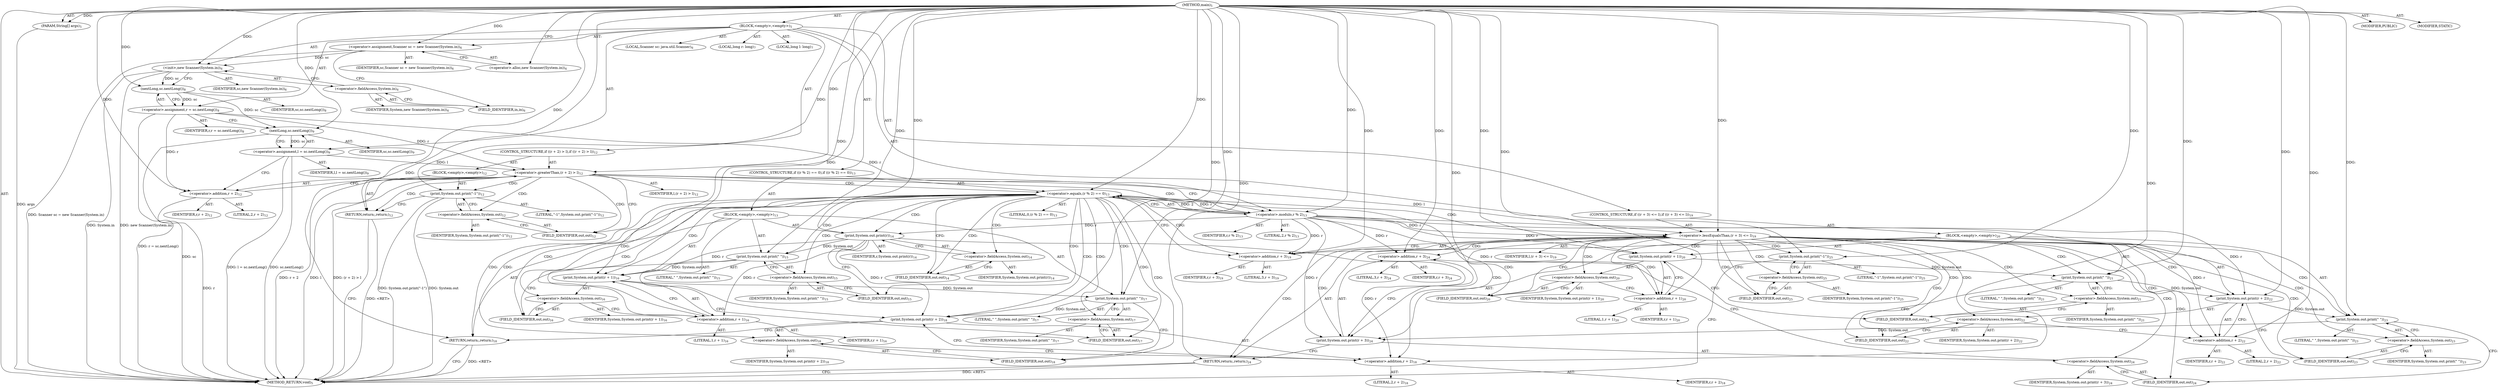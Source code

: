 digraph "main" {  
"19" [label = <(METHOD,main)<SUB>5</SUB>> ]
"20" [label = <(PARAM,String[] args)<SUB>5</SUB>> ]
"21" [label = <(BLOCK,&lt;empty&gt;,&lt;empty&gt;)<SUB>5</SUB>> ]
"4" [label = <(LOCAL,Scanner sc: java.util.Scanner)<SUB>6</SUB>> ]
"22" [label = <(&lt;operator&gt;.assignment,Scanner sc = new Scanner(System.in))<SUB>6</SUB>> ]
"23" [label = <(IDENTIFIER,sc,Scanner sc = new Scanner(System.in))<SUB>6</SUB>> ]
"24" [label = <(&lt;operator&gt;.alloc,new Scanner(System.in))<SUB>6</SUB>> ]
"25" [label = <(&lt;init&gt;,new Scanner(System.in))<SUB>6</SUB>> ]
"3" [label = <(IDENTIFIER,sc,new Scanner(System.in))<SUB>6</SUB>> ]
"26" [label = <(&lt;operator&gt;.fieldAccess,System.in)<SUB>6</SUB>> ]
"27" [label = <(IDENTIFIER,System,new Scanner(System.in))<SUB>6</SUB>> ]
"28" [label = <(FIELD_IDENTIFIER,in,in)<SUB>6</SUB>> ]
"29" [label = <(LOCAL,long r: long)<SUB>7</SUB>> ]
"30" [label = <(LOCAL,long l: long)<SUB>7</SUB>> ]
"31" [label = <(&lt;operator&gt;.assignment,r = sc.nextLong())<SUB>8</SUB>> ]
"32" [label = <(IDENTIFIER,r,r = sc.nextLong())<SUB>8</SUB>> ]
"33" [label = <(nextLong,sc.nextLong())<SUB>8</SUB>> ]
"34" [label = <(IDENTIFIER,sc,sc.nextLong())<SUB>8</SUB>> ]
"35" [label = <(&lt;operator&gt;.assignment,l = sc.nextLong())<SUB>9</SUB>> ]
"36" [label = <(IDENTIFIER,l,l = sc.nextLong())<SUB>9</SUB>> ]
"37" [label = <(nextLong,sc.nextLong())<SUB>9</SUB>> ]
"38" [label = <(IDENTIFIER,sc,sc.nextLong())<SUB>9</SUB>> ]
"39" [label = <(CONTROL_STRUCTURE,if ((r + 2) &gt; l),if ((r + 2) &gt; l))<SUB>12</SUB>> ]
"40" [label = <(&lt;operator&gt;.greaterThan,(r + 2) &gt; l)<SUB>12</SUB>> ]
"41" [label = <(&lt;operator&gt;.addition,r + 2)<SUB>12</SUB>> ]
"42" [label = <(IDENTIFIER,r,r + 2)<SUB>12</SUB>> ]
"43" [label = <(LITERAL,2,r + 2)<SUB>12</SUB>> ]
"44" [label = <(IDENTIFIER,l,(r + 2) &gt; l)<SUB>12</SUB>> ]
"45" [label = <(BLOCK,&lt;empty&gt;,&lt;empty&gt;)<SUB>12</SUB>> ]
"46" [label = <(print,System.out.print(&quot;-1&quot;))<SUB>12</SUB>> ]
"47" [label = <(&lt;operator&gt;.fieldAccess,System.out)<SUB>12</SUB>> ]
"48" [label = <(IDENTIFIER,System,System.out.print(&quot;-1&quot;))<SUB>12</SUB>> ]
"49" [label = <(FIELD_IDENTIFIER,out,out)<SUB>12</SUB>> ]
"50" [label = <(LITERAL,&quot;-1&quot;,System.out.print(&quot;-1&quot;))<SUB>12</SUB>> ]
"51" [label = <(RETURN,return;,return;)<SUB>12</SUB>> ]
"52" [label = <(CONTROL_STRUCTURE,if ((r % 2) == 0),if ((r % 2) == 0))<SUB>13</SUB>> ]
"53" [label = <(&lt;operator&gt;.equals,(r % 2) == 0)<SUB>13</SUB>> ]
"54" [label = <(&lt;operator&gt;.modulo,r % 2)<SUB>13</SUB>> ]
"55" [label = <(IDENTIFIER,r,r % 2)<SUB>13</SUB>> ]
"56" [label = <(LITERAL,2,r % 2)<SUB>13</SUB>> ]
"57" [label = <(LITERAL,0,(r % 2) == 0)<SUB>13</SUB>> ]
"58" [label = <(BLOCK,&lt;empty&gt;,&lt;empty&gt;)<SUB>13</SUB>> ]
"59" [label = <(print,System.out.print(r))<SUB>14</SUB>> ]
"60" [label = <(&lt;operator&gt;.fieldAccess,System.out)<SUB>14</SUB>> ]
"61" [label = <(IDENTIFIER,System,System.out.print(r))<SUB>14</SUB>> ]
"62" [label = <(FIELD_IDENTIFIER,out,out)<SUB>14</SUB>> ]
"63" [label = <(IDENTIFIER,r,System.out.print(r))<SUB>14</SUB>> ]
"64" [label = <(print,System.out.print(&quot; &quot;))<SUB>15</SUB>> ]
"65" [label = <(&lt;operator&gt;.fieldAccess,System.out)<SUB>15</SUB>> ]
"66" [label = <(IDENTIFIER,System,System.out.print(&quot; &quot;))<SUB>15</SUB>> ]
"67" [label = <(FIELD_IDENTIFIER,out,out)<SUB>15</SUB>> ]
"68" [label = <(LITERAL,&quot; &quot;,System.out.print(&quot; &quot;))<SUB>15</SUB>> ]
"69" [label = <(print,System.out.print(r + 1))<SUB>16</SUB>> ]
"70" [label = <(&lt;operator&gt;.fieldAccess,System.out)<SUB>16</SUB>> ]
"71" [label = <(IDENTIFIER,System,System.out.print(r + 1))<SUB>16</SUB>> ]
"72" [label = <(FIELD_IDENTIFIER,out,out)<SUB>16</SUB>> ]
"73" [label = <(&lt;operator&gt;.addition,r + 1)<SUB>16</SUB>> ]
"74" [label = <(IDENTIFIER,r,r + 1)<SUB>16</SUB>> ]
"75" [label = <(LITERAL,1,r + 1)<SUB>16</SUB>> ]
"76" [label = <(print,System.out.print(&quot; &quot;))<SUB>17</SUB>> ]
"77" [label = <(&lt;operator&gt;.fieldAccess,System.out)<SUB>17</SUB>> ]
"78" [label = <(IDENTIFIER,System,System.out.print(&quot; &quot;))<SUB>17</SUB>> ]
"79" [label = <(FIELD_IDENTIFIER,out,out)<SUB>17</SUB>> ]
"80" [label = <(LITERAL,&quot; &quot;,System.out.print(&quot; &quot;))<SUB>17</SUB>> ]
"81" [label = <(print,System.out.print(r + 2))<SUB>18</SUB>> ]
"82" [label = <(&lt;operator&gt;.fieldAccess,System.out)<SUB>18</SUB>> ]
"83" [label = <(IDENTIFIER,System,System.out.print(r + 2))<SUB>18</SUB>> ]
"84" [label = <(FIELD_IDENTIFIER,out,out)<SUB>18</SUB>> ]
"85" [label = <(&lt;operator&gt;.addition,r + 2)<SUB>18</SUB>> ]
"86" [label = <(IDENTIFIER,r,r + 2)<SUB>18</SUB>> ]
"87" [label = <(LITERAL,2,r + 2)<SUB>18</SUB>> ]
"88" [label = <(RETURN,return;,return;)<SUB>18</SUB>> ]
"89" [label = <(CONTROL_STRUCTURE,if ((r + 3) &lt;= l),if ((r + 3) &lt;= l))<SUB>19</SUB>> ]
"90" [label = <(&lt;operator&gt;.lessEqualsThan,(r + 3) &lt;= l)<SUB>19</SUB>> ]
"91" [label = <(&lt;operator&gt;.addition,r + 3)<SUB>19</SUB>> ]
"92" [label = <(IDENTIFIER,r,r + 3)<SUB>19</SUB>> ]
"93" [label = <(LITERAL,3,r + 3)<SUB>19</SUB>> ]
"94" [label = <(IDENTIFIER,l,(r + 3) &lt;= l)<SUB>19</SUB>> ]
"95" [label = <(BLOCK,&lt;empty&gt;,&lt;empty&gt;)<SUB>20</SUB>> ]
"96" [label = <(print,System.out.print(r + 1))<SUB>20</SUB>> ]
"97" [label = <(&lt;operator&gt;.fieldAccess,System.out)<SUB>20</SUB>> ]
"98" [label = <(IDENTIFIER,System,System.out.print(r + 1))<SUB>20</SUB>> ]
"99" [label = <(FIELD_IDENTIFIER,out,out)<SUB>20</SUB>> ]
"100" [label = <(&lt;operator&gt;.addition,r + 1)<SUB>20</SUB>> ]
"101" [label = <(IDENTIFIER,r,r + 1)<SUB>20</SUB>> ]
"102" [label = <(LITERAL,1,r + 1)<SUB>20</SUB>> ]
"103" [label = <(print,System.out.print(&quot; &quot;))<SUB>21</SUB>> ]
"104" [label = <(&lt;operator&gt;.fieldAccess,System.out)<SUB>21</SUB>> ]
"105" [label = <(IDENTIFIER,System,System.out.print(&quot; &quot;))<SUB>21</SUB>> ]
"106" [label = <(FIELD_IDENTIFIER,out,out)<SUB>21</SUB>> ]
"107" [label = <(LITERAL,&quot; &quot;,System.out.print(&quot; &quot;))<SUB>21</SUB>> ]
"108" [label = <(print,System.out.print(r + 2))<SUB>22</SUB>> ]
"109" [label = <(&lt;operator&gt;.fieldAccess,System.out)<SUB>22</SUB>> ]
"110" [label = <(IDENTIFIER,System,System.out.print(r + 2))<SUB>22</SUB>> ]
"111" [label = <(FIELD_IDENTIFIER,out,out)<SUB>22</SUB>> ]
"112" [label = <(&lt;operator&gt;.addition,r + 2)<SUB>22</SUB>> ]
"113" [label = <(IDENTIFIER,r,r + 2)<SUB>22</SUB>> ]
"114" [label = <(LITERAL,2,r + 2)<SUB>22</SUB>> ]
"115" [label = <(print,System.out.print(&quot; &quot;))<SUB>23</SUB>> ]
"116" [label = <(&lt;operator&gt;.fieldAccess,System.out)<SUB>23</SUB>> ]
"117" [label = <(IDENTIFIER,System,System.out.print(&quot; &quot;))<SUB>23</SUB>> ]
"118" [label = <(FIELD_IDENTIFIER,out,out)<SUB>23</SUB>> ]
"119" [label = <(LITERAL,&quot; &quot;,System.out.print(&quot; &quot;))<SUB>23</SUB>> ]
"120" [label = <(print,System.out.print(r + 3))<SUB>24</SUB>> ]
"121" [label = <(&lt;operator&gt;.fieldAccess,System.out)<SUB>24</SUB>> ]
"122" [label = <(IDENTIFIER,System,System.out.print(r + 3))<SUB>24</SUB>> ]
"123" [label = <(FIELD_IDENTIFIER,out,out)<SUB>24</SUB>> ]
"124" [label = <(&lt;operator&gt;.addition,r + 3)<SUB>24</SUB>> ]
"125" [label = <(IDENTIFIER,r,r + 3)<SUB>24</SUB>> ]
"126" [label = <(LITERAL,3,r + 3)<SUB>24</SUB>> ]
"127" [label = <(RETURN,return;,return;)<SUB>24</SUB>> ]
"128" [label = <(print,System.out.print(&quot;-1&quot;))<SUB>25</SUB>> ]
"129" [label = <(&lt;operator&gt;.fieldAccess,System.out)<SUB>25</SUB>> ]
"130" [label = <(IDENTIFIER,System,System.out.print(&quot;-1&quot;))<SUB>25</SUB>> ]
"131" [label = <(FIELD_IDENTIFIER,out,out)<SUB>25</SUB>> ]
"132" [label = <(LITERAL,&quot;-1&quot;,System.out.print(&quot;-1&quot;))<SUB>25</SUB>> ]
"133" [label = <(MODIFIER,PUBLIC)> ]
"134" [label = <(MODIFIER,STATIC)> ]
"135" [label = <(METHOD_RETURN,void)<SUB>5</SUB>> ]
  "19" -> "20"  [ label = "AST: "] 
  "19" -> "21"  [ label = "AST: "] 
  "19" -> "133"  [ label = "AST: "] 
  "19" -> "134"  [ label = "AST: "] 
  "19" -> "135"  [ label = "AST: "] 
  "21" -> "4"  [ label = "AST: "] 
  "21" -> "22"  [ label = "AST: "] 
  "21" -> "25"  [ label = "AST: "] 
  "21" -> "29"  [ label = "AST: "] 
  "21" -> "30"  [ label = "AST: "] 
  "21" -> "31"  [ label = "AST: "] 
  "21" -> "35"  [ label = "AST: "] 
  "21" -> "39"  [ label = "AST: "] 
  "21" -> "52"  [ label = "AST: "] 
  "21" -> "89"  [ label = "AST: "] 
  "21" -> "128"  [ label = "AST: "] 
  "22" -> "23"  [ label = "AST: "] 
  "22" -> "24"  [ label = "AST: "] 
  "25" -> "3"  [ label = "AST: "] 
  "25" -> "26"  [ label = "AST: "] 
  "26" -> "27"  [ label = "AST: "] 
  "26" -> "28"  [ label = "AST: "] 
  "31" -> "32"  [ label = "AST: "] 
  "31" -> "33"  [ label = "AST: "] 
  "33" -> "34"  [ label = "AST: "] 
  "35" -> "36"  [ label = "AST: "] 
  "35" -> "37"  [ label = "AST: "] 
  "37" -> "38"  [ label = "AST: "] 
  "39" -> "40"  [ label = "AST: "] 
  "39" -> "45"  [ label = "AST: "] 
  "40" -> "41"  [ label = "AST: "] 
  "40" -> "44"  [ label = "AST: "] 
  "41" -> "42"  [ label = "AST: "] 
  "41" -> "43"  [ label = "AST: "] 
  "45" -> "46"  [ label = "AST: "] 
  "45" -> "51"  [ label = "AST: "] 
  "46" -> "47"  [ label = "AST: "] 
  "46" -> "50"  [ label = "AST: "] 
  "47" -> "48"  [ label = "AST: "] 
  "47" -> "49"  [ label = "AST: "] 
  "52" -> "53"  [ label = "AST: "] 
  "52" -> "58"  [ label = "AST: "] 
  "53" -> "54"  [ label = "AST: "] 
  "53" -> "57"  [ label = "AST: "] 
  "54" -> "55"  [ label = "AST: "] 
  "54" -> "56"  [ label = "AST: "] 
  "58" -> "59"  [ label = "AST: "] 
  "58" -> "64"  [ label = "AST: "] 
  "58" -> "69"  [ label = "AST: "] 
  "58" -> "76"  [ label = "AST: "] 
  "58" -> "81"  [ label = "AST: "] 
  "58" -> "88"  [ label = "AST: "] 
  "59" -> "60"  [ label = "AST: "] 
  "59" -> "63"  [ label = "AST: "] 
  "60" -> "61"  [ label = "AST: "] 
  "60" -> "62"  [ label = "AST: "] 
  "64" -> "65"  [ label = "AST: "] 
  "64" -> "68"  [ label = "AST: "] 
  "65" -> "66"  [ label = "AST: "] 
  "65" -> "67"  [ label = "AST: "] 
  "69" -> "70"  [ label = "AST: "] 
  "69" -> "73"  [ label = "AST: "] 
  "70" -> "71"  [ label = "AST: "] 
  "70" -> "72"  [ label = "AST: "] 
  "73" -> "74"  [ label = "AST: "] 
  "73" -> "75"  [ label = "AST: "] 
  "76" -> "77"  [ label = "AST: "] 
  "76" -> "80"  [ label = "AST: "] 
  "77" -> "78"  [ label = "AST: "] 
  "77" -> "79"  [ label = "AST: "] 
  "81" -> "82"  [ label = "AST: "] 
  "81" -> "85"  [ label = "AST: "] 
  "82" -> "83"  [ label = "AST: "] 
  "82" -> "84"  [ label = "AST: "] 
  "85" -> "86"  [ label = "AST: "] 
  "85" -> "87"  [ label = "AST: "] 
  "89" -> "90"  [ label = "AST: "] 
  "89" -> "95"  [ label = "AST: "] 
  "90" -> "91"  [ label = "AST: "] 
  "90" -> "94"  [ label = "AST: "] 
  "91" -> "92"  [ label = "AST: "] 
  "91" -> "93"  [ label = "AST: "] 
  "95" -> "96"  [ label = "AST: "] 
  "95" -> "103"  [ label = "AST: "] 
  "95" -> "108"  [ label = "AST: "] 
  "95" -> "115"  [ label = "AST: "] 
  "95" -> "120"  [ label = "AST: "] 
  "95" -> "127"  [ label = "AST: "] 
  "96" -> "97"  [ label = "AST: "] 
  "96" -> "100"  [ label = "AST: "] 
  "97" -> "98"  [ label = "AST: "] 
  "97" -> "99"  [ label = "AST: "] 
  "100" -> "101"  [ label = "AST: "] 
  "100" -> "102"  [ label = "AST: "] 
  "103" -> "104"  [ label = "AST: "] 
  "103" -> "107"  [ label = "AST: "] 
  "104" -> "105"  [ label = "AST: "] 
  "104" -> "106"  [ label = "AST: "] 
  "108" -> "109"  [ label = "AST: "] 
  "108" -> "112"  [ label = "AST: "] 
  "109" -> "110"  [ label = "AST: "] 
  "109" -> "111"  [ label = "AST: "] 
  "112" -> "113"  [ label = "AST: "] 
  "112" -> "114"  [ label = "AST: "] 
  "115" -> "116"  [ label = "AST: "] 
  "115" -> "119"  [ label = "AST: "] 
  "116" -> "117"  [ label = "AST: "] 
  "116" -> "118"  [ label = "AST: "] 
  "120" -> "121"  [ label = "AST: "] 
  "120" -> "124"  [ label = "AST: "] 
  "121" -> "122"  [ label = "AST: "] 
  "121" -> "123"  [ label = "AST: "] 
  "124" -> "125"  [ label = "AST: "] 
  "124" -> "126"  [ label = "AST: "] 
  "128" -> "129"  [ label = "AST: "] 
  "128" -> "132"  [ label = "AST: "] 
  "129" -> "130"  [ label = "AST: "] 
  "129" -> "131"  [ label = "AST: "] 
  "22" -> "28"  [ label = "CFG: "] 
  "25" -> "33"  [ label = "CFG: "] 
  "31" -> "37"  [ label = "CFG: "] 
  "35" -> "41"  [ label = "CFG: "] 
  "128" -> "135"  [ label = "CFG: "] 
  "24" -> "22"  [ label = "CFG: "] 
  "26" -> "25"  [ label = "CFG: "] 
  "33" -> "31"  [ label = "CFG: "] 
  "37" -> "35"  [ label = "CFG: "] 
  "40" -> "49"  [ label = "CFG: "] 
  "40" -> "54"  [ label = "CFG: "] 
  "53" -> "62"  [ label = "CFG: "] 
  "53" -> "91"  [ label = "CFG: "] 
  "90" -> "99"  [ label = "CFG: "] 
  "90" -> "131"  [ label = "CFG: "] 
  "129" -> "128"  [ label = "CFG: "] 
  "28" -> "26"  [ label = "CFG: "] 
  "41" -> "40"  [ label = "CFG: "] 
  "46" -> "51"  [ label = "CFG: "] 
  "51" -> "135"  [ label = "CFG: "] 
  "54" -> "53"  [ label = "CFG: "] 
  "59" -> "67"  [ label = "CFG: "] 
  "64" -> "72"  [ label = "CFG: "] 
  "69" -> "79"  [ label = "CFG: "] 
  "76" -> "84"  [ label = "CFG: "] 
  "81" -> "88"  [ label = "CFG: "] 
  "88" -> "135"  [ label = "CFG: "] 
  "91" -> "90"  [ label = "CFG: "] 
  "96" -> "106"  [ label = "CFG: "] 
  "103" -> "111"  [ label = "CFG: "] 
  "108" -> "118"  [ label = "CFG: "] 
  "115" -> "123"  [ label = "CFG: "] 
  "120" -> "127"  [ label = "CFG: "] 
  "127" -> "135"  [ label = "CFG: "] 
  "131" -> "129"  [ label = "CFG: "] 
  "47" -> "46"  [ label = "CFG: "] 
  "60" -> "59"  [ label = "CFG: "] 
  "65" -> "64"  [ label = "CFG: "] 
  "70" -> "73"  [ label = "CFG: "] 
  "73" -> "69"  [ label = "CFG: "] 
  "77" -> "76"  [ label = "CFG: "] 
  "82" -> "85"  [ label = "CFG: "] 
  "85" -> "81"  [ label = "CFG: "] 
  "97" -> "100"  [ label = "CFG: "] 
  "100" -> "96"  [ label = "CFG: "] 
  "104" -> "103"  [ label = "CFG: "] 
  "109" -> "112"  [ label = "CFG: "] 
  "112" -> "108"  [ label = "CFG: "] 
  "116" -> "115"  [ label = "CFG: "] 
  "121" -> "124"  [ label = "CFG: "] 
  "124" -> "120"  [ label = "CFG: "] 
  "49" -> "47"  [ label = "CFG: "] 
  "62" -> "60"  [ label = "CFG: "] 
  "67" -> "65"  [ label = "CFG: "] 
  "72" -> "70"  [ label = "CFG: "] 
  "79" -> "77"  [ label = "CFG: "] 
  "84" -> "82"  [ label = "CFG: "] 
  "99" -> "97"  [ label = "CFG: "] 
  "106" -> "104"  [ label = "CFG: "] 
  "111" -> "109"  [ label = "CFG: "] 
  "118" -> "116"  [ label = "CFG: "] 
  "123" -> "121"  [ label = "CFG: "] 
  "19" -> "24"  [ label = "CFG: "] 
  "127" -> "135"  [ label = "DDG: &lt;RET&gt;"] 
  "88" -> "135"  [ label = "DDG: &lt;RET&gt;"] 
  "51" -> "135"  [ label = "DDG: &lt;RET&gt;"] 
  "20" -> "135"  [ label = "DDG: args"] 
  "22" -> "135"  [ label = "DDG: Scanner sc = new Scanner(System.in)"] 
  "25" -> "135"  [ label = "DDG: System.in"] 
  "25" -> "135"  [ label = "DDG: new Scanner(System.in)"] 
  "31" -> "135"  [ label = "DDG: r = sc.nextLong()"] 
  "37" -> "135"  [ label = "DDG: sc"] 
  "35" -> "135"  [ label = "DDG: sc.nextLong()"] 
  "35" -> "135"  [ label = "DDG: l = sc.nextLong()"] 
  "41" -> "135"  [ label = "DDG: r"] 
  "40" -> "135"  [ label = "DDG: r + 2"] 
  "40" -> "135"  [ label = "DDG: l"] 
  "40" -> "135"  [ label = "DDG: (r + 2) &gt; l"] 
  "46" -> "135"  [ label = "DDG: System.out"] 
  "46" -> "135"  [ label = "DDG: System.out.print(&quot;-1&quot;)"] 
  "19" -> "20"  [ label = "DDG: "] 
  "19" -> "22"  [ label = "DDG: "] 
  "33" -> "31"  [ label = "DDG: sc"] 
  "37" -> "35"  [ label = "DDG: sc"] 
  "22" -> "25"  [ label = "DDG: sc"] 
  "19" -> "25"  [ label = "DDG: "] 
  "19" -> "128"  [ label = "DDG: "] 
  "25" -> "33"  [ label = "DDG: sc"] 
  "19" -> "33"  [ label = "DDG: "] 
  "33" -> "37"  [ label = "DDG: sc"] 
  "19" -> "37"  [ label = "DDG: "] 
  "31" -> "40"  [ label = "DDG: r"] 
  "19" -> "40"  [ label = "DDG: "] 
  "35" -> "40"  [ label = "DDG: l"] 
  "19" -> "51"  [ label = "DDG: "] 
  "54" -> "53"  [ label = "DDG: r"] 
  "54" -> "53"  [ label = "DDG: 2"] 
  "19" -> "53"  [ label = "DDG: "] 
  "19" -> "88"  [ label = "DDG: "] 
  "54" -> "90"  [ label = "DDG: r"] 
  "19" -> "90"  [ label = "DDG: "] 
  "40" -> "90"  [ label = "DDG: l"] 
  "19" -> "127"  [ label = "DDG: "] 
  "31" -> "41"  [ label = "DDG: r"] 
  "19" -> "41"  [ label = "DDG: "] 
  "19" -> "46"  [ label = "DDG: "] 
  "19" -> "54"  [ label = "DDG: "] 
  "31" -> "54"  [ label = "DDG: r"] 
  "54" -> "59"  [ label = "DDG: r"] 
  "19" -> "59"  [ label = "DDG: "] 
  "59" -> "64"  [ label = "DDG: System.out"] 
  "19" -> "64"  [ label = "DDG: "] 
  "64" -> "69"  [ label = "DDG: System.out"] 
  "59" -> "69"  [ label = "DDG: r"] 
  "19" -> "69"  [ label = "DDG: "] 
  "69" -> "76"  [ label = "DDG: System.out"] 
  "19" -> "76"  [ label = "DDG: "] 
  "76" -> "81"  [ label = "DDG: System.out"] 
  "19" -> "81"  [ label = "DDG: "] 
  "59" -> "81"  [ label = "DDG: r"] 
  "54" -> "91"  [ label = "DDG: r"] 
  "19" -> "91"  [ label = "DDG: "] 
  "19" -> "96"  [ label = "DDG: "] 
  "54" -> "96"  [ label = "DDG: r"] 
  "96" -> "103"  [ label = "DDG: System.out"] 
  "19" -> "103"  [ label = "DDG: "] 
  "103" -> "108"  [ label = "DDG: System.out"] 
  "19" -> "108"  [ label = "DDG: "] 
  "54" -> "108"  [ label = "DDG: r"] 
  "108" -> "115"  [ label = "DDG: System.out"] 
  "19" -> "115"  [ label = "DDG: "] 
  "115" -> "120"  [ label = "DDG: System.out"] 
  "19" -> "120"  [ label = "DDG: "] 
  "54" -> "120"  [ label = "DDG: r"] 
  "59" -> "73"  [ label = "DDG: r"] 
  "19" -> "73"  [ label = "DDG: "] 
  "19" -> "85"  [ label = "DDG: "] 
  "59" -> "85"  [ label = "DDG: r"] 
  "19" -> "100"  [ label = "DDG: "] 
  "54" -> "100"  [ label = "DDG: r"] 
  "19" -> "112"  [ label = "DDG: "] 
  "54" -> "112"  [ label = "DDG: r"] 
  "19" -> "124"  [ label = "DDG: "] 
  "54" -> "124"  [ label = "DDG: r"] 
  "40" -> "47"  [ label = "CDG: "] 
  "40" -> "49"  [ label = "CDG: "] 
  "40" -> "51"  [ label = "CDG: "] 
  "40" -> "46"  [ label = "CDG: "] 
  "40" -> "54"  [ label = "CDG: "] 
  "40" -> "53"  [ label = "CDG: "] 
  "53" -> "60"  [ label = "CDG: "] 
  "53" -> "73"  [ label = "CDG: "] 
  "53" -> "77"  [ label = "CDG: "] 
  "53" -> "64"  [ label = "CDG: "] 
  "53" -> "81"  [ label = "CDG: "] 
  "53" -> "84"  [ label = "CDG: "] 
  "53" -> "85"  [ label = "CDG: "] 
  "53" -> "72"  [ label = "CDG: "] 
  "53" -> "69"  [ label = "CDG: "] 
  "53" -> "67"  [ label = "CDG: "] 
  "53" -> "76"  [ label = "CDG: "] 
  "53" -> "65"  [ label = "CDG: "] 
  "53" -> "59"  [ label = "CDG: "] 
  "53" -> "91"  [ label = "CDG: "] 
  "53" -> "82"  [ label = "CDG: "] 
  "53" -> "90"  [ label = "CDG: "] 
  "53" -> "79"  [ label = "CDG: "] 
  "53" -> "88"  [ label = "CDG: "] 
  "53" -> "70"  [ label = "CDG: "] 
  "53" -> "62"  [ label = "CDG: "] 
  "90" -> "115"  [ label = "CDG: "] 
  "90" -> "96"  [ label = "CDG: "] 
  "90" -> "120"  [ label = "CDG: "] 
  "90" -> "116"  [ label = "CDG: "] 
  "90" -> "99"  [ label = "CDG: "] 
  "90" -> "128"  [ label = "CDG: "] 
  "90" -> "131"  [ label = "CDG: "] 
  "90" -> "103"  [ label = "CDG: "] 
  "90" -> "104"  [ label = "CDG: "] 
  "90" -> "121"  [ label = "CDG: "] 
  "90" -> "123"  [ label = "CDG: "] 
  "90" -> "106"  [ label = "CDG: "] 
  "90" -> "97"  [ label = "CDG: "] 
  "90" -> "112"  [ label = "CDG: "] 
  "90" -> "129"  [ label = "CDG: "] 
  "90" -> "118"  [ label = "CDG: "] 
  "90" -> "100"  [ label = "CDG: "] 
  "90" -> "127"  [ label = "CDG: "] 
  "90" -> "124"  [ label = "CDG: "] 
  "90" -> "108"  [ label = "CDG: "] 
  "90" -> "111"  [ label = "CDG: "] 
  "90" -> "109"  [ label = "CDG: "] 
}
